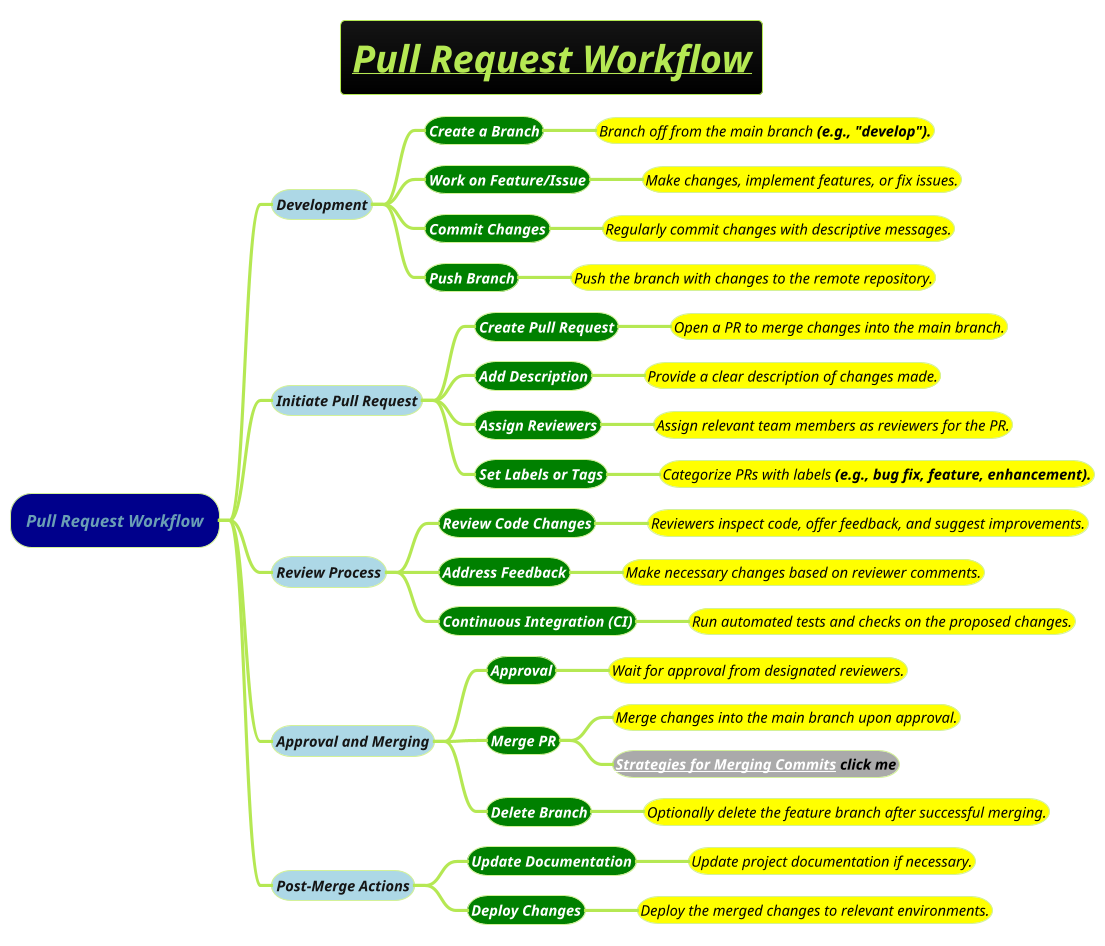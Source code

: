 @startmindmap
title =<i><b><u>Pull Request Workflow
!theme hacker

*[#darkblue] <i>Pull Request Workflow
**[#lightblue] <i><color #blac><size:14>Development
***[#green] <b><i><color #white><size:14>Create a Branch
****[#yellow] <i><color #black><size:14>Branch off from the main branch <b>(e.g., "develop").
***[#green] <b><i><color #white><size:14>Work on Feature/Issue
****[#yellow] <i><color #black><size:14>Make changes, implement features, or fix issues.
***[#green] <b><i><color #white><size:14>Commit Changes
****[#yellow] <i><color #black><size:14>Regularly commit changes with descriptive messages.
***[#green] <b><i><color #white><size:14>Push Branch
****[#yellow] <i><color #black><size:14>Push the branch with changes to the remote repository.
**[#lightblue] <i><color #blac><size:14>Initiate Pull Request
***[#green] <b><i><color #white><size:14>Create Pull Request
****[#yellow] <i><color #black><size:14>Open a PR to merge changes into the main branch.
***[#green] <b><i><color #white><size:14>Add Description
****[#yellow] <i><color #black><size:14>Provide a clear description of changes made.
***[#green] <b><i><color #white><size:14>Assign Reviewers
****[#yellow] <i><color #black><size:14>Assign relevant team members as reviewers for the PR.
***[#green] <b><i><color #white><size:14>Set Labels or Tags
****[#yellow] <i><color #black><size:14>Categorize PRs with labels <b>(e.g., bug fix, feature, enhancement).
**[#lightblue] <i><color #blac><size:14>Review Process
***[#green] <b><i><color #white><size:14>Review Code Changes
****[#yellow] <i><color #black><size:14>Reviewers inspect code, offer feedback, and suggest improvements.
***[#green] <b><i><color #white><size:14>Address Feedback
****[#yellow] <i><color #black><size:14>Make necessary changes based on reviewer comments.
***[#green] <b><i><color #white><size:14>Continuous Integration <b>(CI)
****[#yellow] <i><color #black><size:14>Run automated tests and checks on the proposed changes.
**[#lightblue] <i><color #blac><size:14>Approval and Merging
***[#green] <b><i><color #white><size:14>Approval
****[#yellow] <i><color #black><size:14>Wait for approval from designated reviewers.
***[#green] <b><i><color #white><size:14>Merge PR
****[#yellow] <i><color #black><size:14>Merge changes into the main branch upon approval.
****[#a] <b><i><color #black><size:14>[[docs/3-devops/git/Strategies-for-Merging-Commits.puml Strategies for Merging Commits]] click me

***[#green] <b><i><color #white><size:14>Delete Branch
****[#yellow] <i><color #black><size:14>Optionally delete the feature branch after successful merging.
**[#lightblue] <i><color #blac><size:14>Post-Merge Actions
***[#green] <b><i><color #white><size:14>Update Documentation
****[#yellow] <i><color #black><size:14>Update project documentation if necessary.
***[#green] <b><i><color #white><size:14>Deploy Changes
****[#yellow] <i><color #black><size:14>Deploy the merged changes to relevant environments.
@endmindmap
